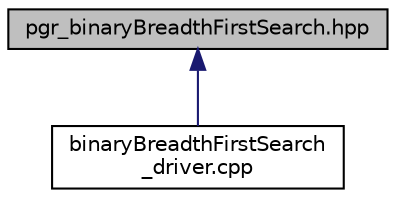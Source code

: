 digraph "pgr_binaryBreadthFirstSearch.hpp"
{
 // LATEX_PDF_SIZE
  edge [fontname="Helvetica",fontsize="10",labelfontname="Helvetica",labelfontsize="10"];
  node [fontname="Helvetica",fontsize="10",shape=record];
  Node1 [label="pgr_binaryBreadthFirstSearch.hpp",height=0.2,width=0.4,color="black", fillcolor="grey75", style="filled", fontcolor="black",tooltip=" "];
  Node1 -> Node2 [dir="back",color="midnightblue",fontsize="10",style="solid",fontname="Helvetica"];
  Node2 [label="binaryBreadthFirstSearch\l_driver.cpp",height=0.2,width=0.4,color="black", fillcolor="white", style="filled",URL="$binaryBreadthFirstSearch__driver_8cpp.html",tooltip=" "];
}
